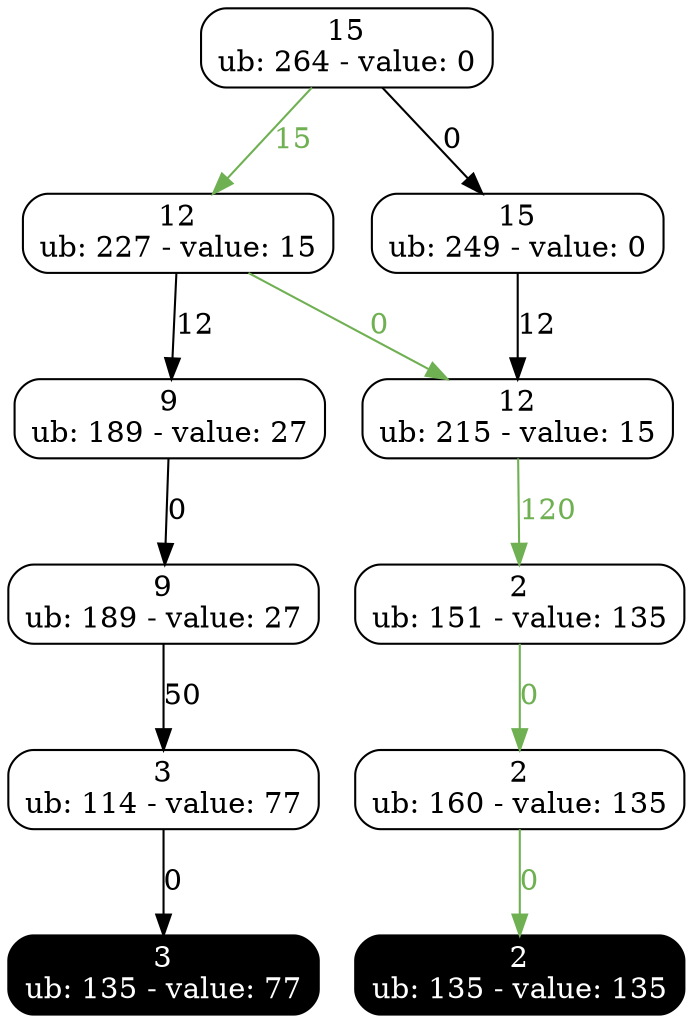 digraph restricted{
668386784 [label="15
ub: 264 - value: 0", style=rounded, shape=rectangle, tooltip="Exact node"];
1791741888 [label="12
ub: 227 - value: 15", style=rounded, shape=rectangle, tooltip="Exact node"];
2094548358 [label="15
ub: 249 - value: 0", style=rounded, shape=rectangle, tooltip="Exact node"];
1323165413 [label="9
ub: 189 - value: 27", style=rounded, shape=rectangle, tooltip="Exact node"];
511754216 [label="12
ub: 215 - value: 15", style=rounded, shape=rectangle, tooltip="Exact node"];
214126413 [label="2
ub: 151 - value: 135", style=rounded, shape=rectangle, tooltip="Exact node"];
1706234378 [label="9
ub: 189 - value: 27", style=rounded, shape=rectangle, tooltip="Exact node"];
2046562095 [label="2
ub: 160 - value: 135", style=rounded, shape=rectangle, tooltip="Exact node"];
769287236 [label="3
ub: 114 - value: 77", style=rounded, shape=rectangle, tooltip="Exact node"];
1199823423 [label="2
ub: 135 - value: 135", style=rounded, shape=rectangle, tooltip="Exact node", style="filled, rounded", shape=rectangle, color=black, fontcolor=white, tooltip="Terminal node"];
1225358173 [label="3
ub: 135 - value: 77", style=rounded, shape=rectangle, tooltip="Exact node", style="filled, rounded", shape=rectangle, color=black, fontcolor=white, tooltip="Terminal node"];
2094548358 -> 511754216 [label=12, tooltip="Decision: assign 1 to var 1"];
2046562095 -> 1199823423 [label=0, tooltip="Decision: assign 0 to var 4", color="#6fb052", fontcolor="#6fb052"];
511754216 -> 214126413 [label=120, tooltip="Decision: assign 1 to var 2", color="#6fb052", fontcolor="#6fb052"];
668386784 -> 1791741888 [label=15, tooltip="Decision: assign 1 to var 0", color="#6fb052", fontcolor="#6fb052"];
1791741888 -> 511754216 [label=0, tooltip="Decision: assign 0 to var 1", color="#6fb052", fontcolor="#6fb052"];
769287236 -> 1225358173 [label=0, tooltip="Decision: assign 0 to var 4"];
214126413 -> 2046562095 [label=0, tooltip="Decision: assign 0 to var 3", color="#6fb052", fontcolor="#6fb052"];
1791741888 -> 1323165413 [label=12, tooltip="Decision: assign 1 to var 1"];
1706234378 -> 769287236 [label=50, tooltip="Decision: assign 1 to var 3"];
668386784 -> 2094548358 [label=0, tooltip="Decision: assign 0 to var 0"];
1323165413 -> 1706234378 [label=0, tooltip="Decision: assign 0 to var 2"];
}